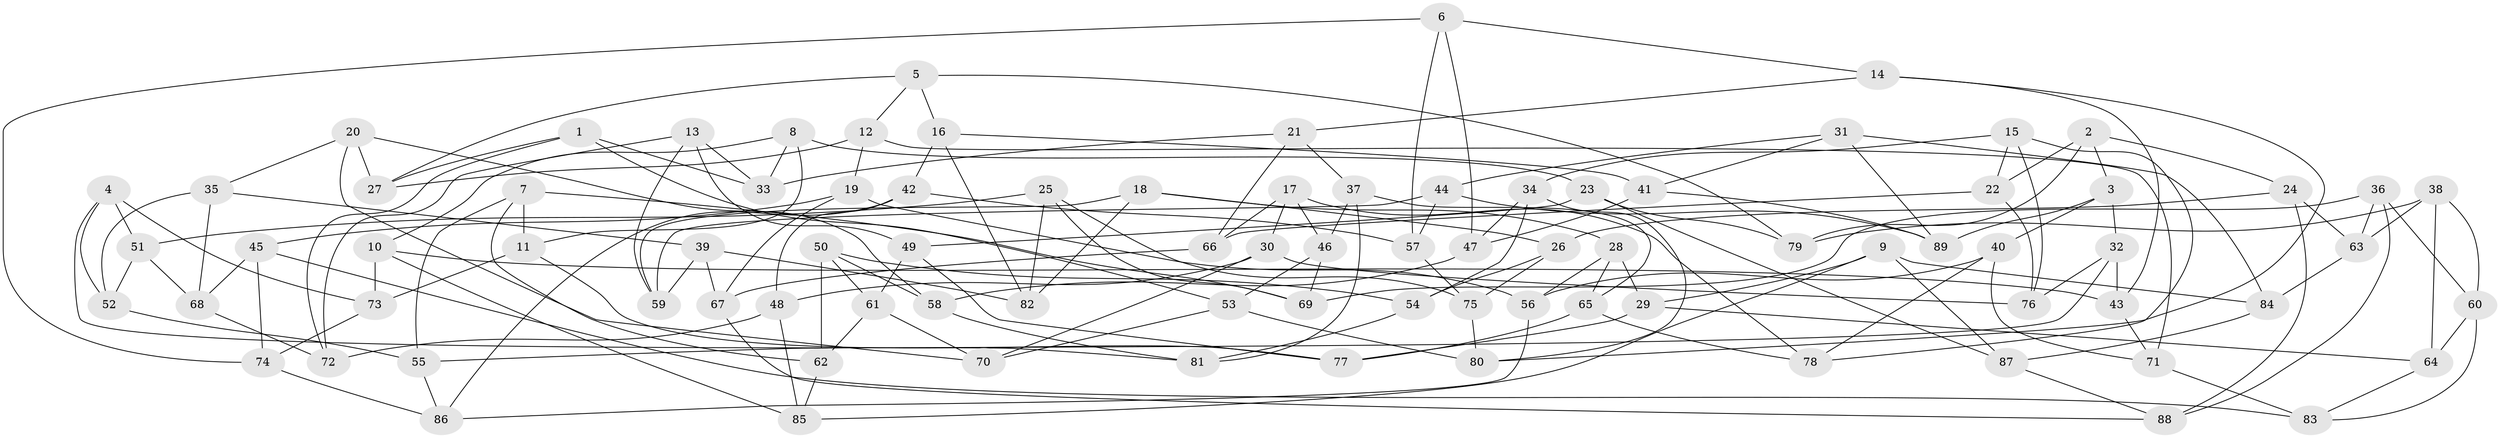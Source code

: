 // Generated by graph-tools (version 1.1) at 2025/11/02/27/25 16:11:44]
// undirected, 89 vertices, 178 edges
graph export_dot {
graph [start="1"]
  node [color=gray90,style=filled];
  1;
  2;
  3;
  4;
  5;
  6;
  7;
  8;
  9;
  10;
  11;
  12;
  13;
  14;
  15;
  16;
  17;
  18;
  19;
  20;
  21;
  22;
  23;
  24;
  25;
  26;
  27;
  28;
  29;
  30;
  31;
  32;
  33;
  34;
  35;
  36;
  37;
  38;
  39;
  40;
  41;
  42;
  43;
  44;
  45;
  46;
  47;
  48;
  49;
  50;
  51;
  52;
  53;
  54;
  55;
  56;
  57;
  58;
  59;
  60;
  61;
  62;
  63;
  64;
  65;
  66;
  67;
  68;
  69;
  70;
  71;
  72;
  73;
  74;
  75;
  76;
  77;
  78;
  79;
  80;
  81;
  82;
  83;
  84;
  85;
  86;
  87;
  88;
  89;
  1 -- 27;
  1 -- 53;
  1 -- 72;
  1 -- 33;
  2 -- 3;
  2 -- 24;
  2 -- 79;
  2 -- 22;
  3 -- 32;
  3 -- 89;
  3 -- 40;
  4 -- 51;
  4 -- 81;
  4 -- 73;
  4 -- 52;
  5 -- 16;
  5 -- 12;
  5 -- 27;
  5 -- 79;
  6 -- 57;
  6 -- 74;
  6 -- 47;
  6 -- 14;
  7 -- 55;
  7 -- 11;
  7 -- 62;
  7 -- 69;
  8 -- 10;
  8 -- 11;
  8 -- 23;
  8 -- 33;
  9 -- 85;
  9 -- 29;
  9 -- 87;
  9 -- 84;
  10 -- 85;
  10 -- 43;
  10 -- 73;
  11 -- 77;
  11 -- 73;
  12 -- 19;
  12 -- 27;
  12 -- 71;
  13 -- 33;
  13 -- 59;
  13 -- 72;
  13 -- 49;
  14 -- 43;
  14 -- 80;
  14 -- 21;
  15 -- 76;
  15 -- 22;
  15 -- 78;
  15 -- 34;
  16 -- 41;
  16 -- 82;
  16 -- 42;
  17 -- 30;
  17 -- 66;
  17 -- 78;
  17 -- 46;
  18 -- 59;
  18 -- 82;
  18 -- 26;
  18 -- 28;
  19 -- 56;
  19 -- 45;
  19 -- 67;
  20 -- 58;
  20 -- 27;
  20 -- 70;
  20 -- 35;
  21 -- 33;
  21 -- 66;
  21 -- 37;
  22 -- 66;
  22 -- 76;
  23 -- 87;
  23 -- 79;
  23 -- 49;
  24 -- 88;
  24 -- 63;
  24 -- 26;
  25 -- 75;
  25 -- 51;
  25 -- 82;
  25 -- 69;
  26 -- 75;
  26 -- 54;
  28 -- 29;
  28 -- 65;
  28 -- 56;
  29 -- 77;
  29 -- 64;
  30 -- 70;
  30 -- 76;
  30 -- 48;
  31 -- 89;
  31 -- 44;
  31 -- 84;
  31 -- 41;
  32 -- 43;
  32 -- 76;
  32 -- 55;
  34 -- 54;
  34 -- 47;
  34 -- 80;
  35 -- 39;
  35 -- 52;
  35 -- 68;
  36 -- 63;
  36 -- 60;
  36 -- 69;
  36 -- 88;
  37 -- 81;
  37 -- 46;
  37 -- 65;
  38 -- 60;
  38 -- 79;
  38 -- 64;
  38 -- 63;
  39 -- 67;
  39 -- 59;
  39 -- 82;
  40 -- 71;
  40 -- 78;
  40 -- 56;
  41 -- 47;
  41 -- 89;
  42 -- 57;
  42 -- 48;
  42 -- 86;
  43 -- 71;
  44 -- 89;
  44 -- 59;
  44 -- 57;
  45 -- 83;
  45 -- 68;
  45 -- 74;
  46 -- 53;
  46 -- 69;
  47 -- 58;
  48 -- 72;
  48 -- 85;
  49 -- 77;
  49 -- 61;
  50 -- 61;
  50 -- 58;
  50 -- 62;
  50 -- 54;
  51 -- 52;
  51 -- 68;
  52 -- 55;
  53 -- 80;
  53 -- 70;
  54 -- 81;
  55 -- 86;
  56 -- 86;
  57 -- 75;
  58 -- 81;
  60 -- 64;
  60 -- 83;
  61 -- 70;
  61 -- 62;
  62 -- 85;
  63 -- 84;
  64 -- 83;
  65 -- 78;
  65 -- 77;
  66 -- 67;
  67 -- 88;
  68 -- 72;
  71 -- 83;
  73 -- 74;
  74 -- 86;
  75 -- 80;
  84 -- 87;
  87 -- 88;
}
